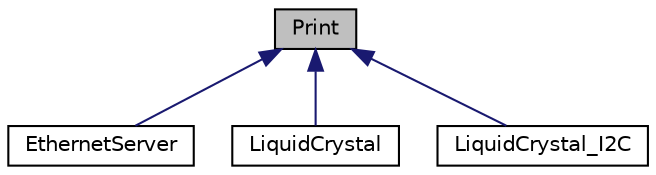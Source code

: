 digraph "Print"
{
 // LATEX_PDF_SIZE
  edge [fontname="Helvetica",fontsize="10",labelfontname="Helvetica",labelfontsize="10"];
  node [fontname="Helvetica",fontsize="10",shape=record];
  Node1 [label="Print",height=0.2,width=0.4,color="black", fillcolor="grey75", style="filled", fontcolor="black",tooltip=" "];
  Node1 -> Node2 [dir="back",color="midnightblue",fontsize="10",style="solid",fontname="Helvetica"];
  Node2 [label="EthernetServer",height=0.2,width=0.4,color="black", fillcolor="white", style="filled",URL="$classEthernetServer.html",tooltip=" "];
  Node1 -> Node3 [dir="back",color="midnightblue",fontsize="10",style="solid",fontname="Helvetica"];
  Node3 [label="LiquidCrystal",height=0.2,width=0.4,color="black", fillcolor="white", style="filled",URL="$classLiquidCrystal.html",tooltip=" "];
  Node1 -> Node4 [dir="back",color="midnightblue",fontsize="10",style="solid",fontname="Helvetica"];
  Node4 [label="LiquidCrystal_I2C",height=0.2,width=0.4,color="black", fillcolor="white", style="filled",URL="$classLiquidCrystal__I2C.html",tooltip=" "];
}
